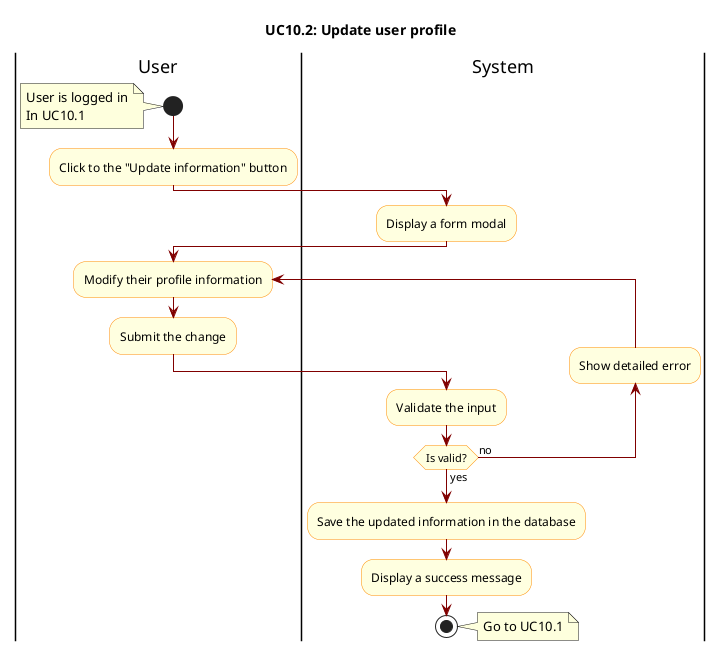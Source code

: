 @startuml

skinparam ActivityBackgroundColor LightYellow
skinparam ActivityBorderColor DarkOrange
skinparam ArrowColor Maroon

title UC10.2: Update user profile

|User|
start
note left
    User is logged in
    In UC10.1
end note

|User|
:Click to the "Update information" button;

|System|
:Display a form modal;

|User|

repeat :Modify their profile information;
:Submit the change;

|System|
:Validate the input;
backward :Show detailed error;
repeat while(Is valid?) is(no) not(yes)

:Save the updated information in the database;
:Display a success message;

stop
note right
    Go to UC10.1
end note

@enduml
